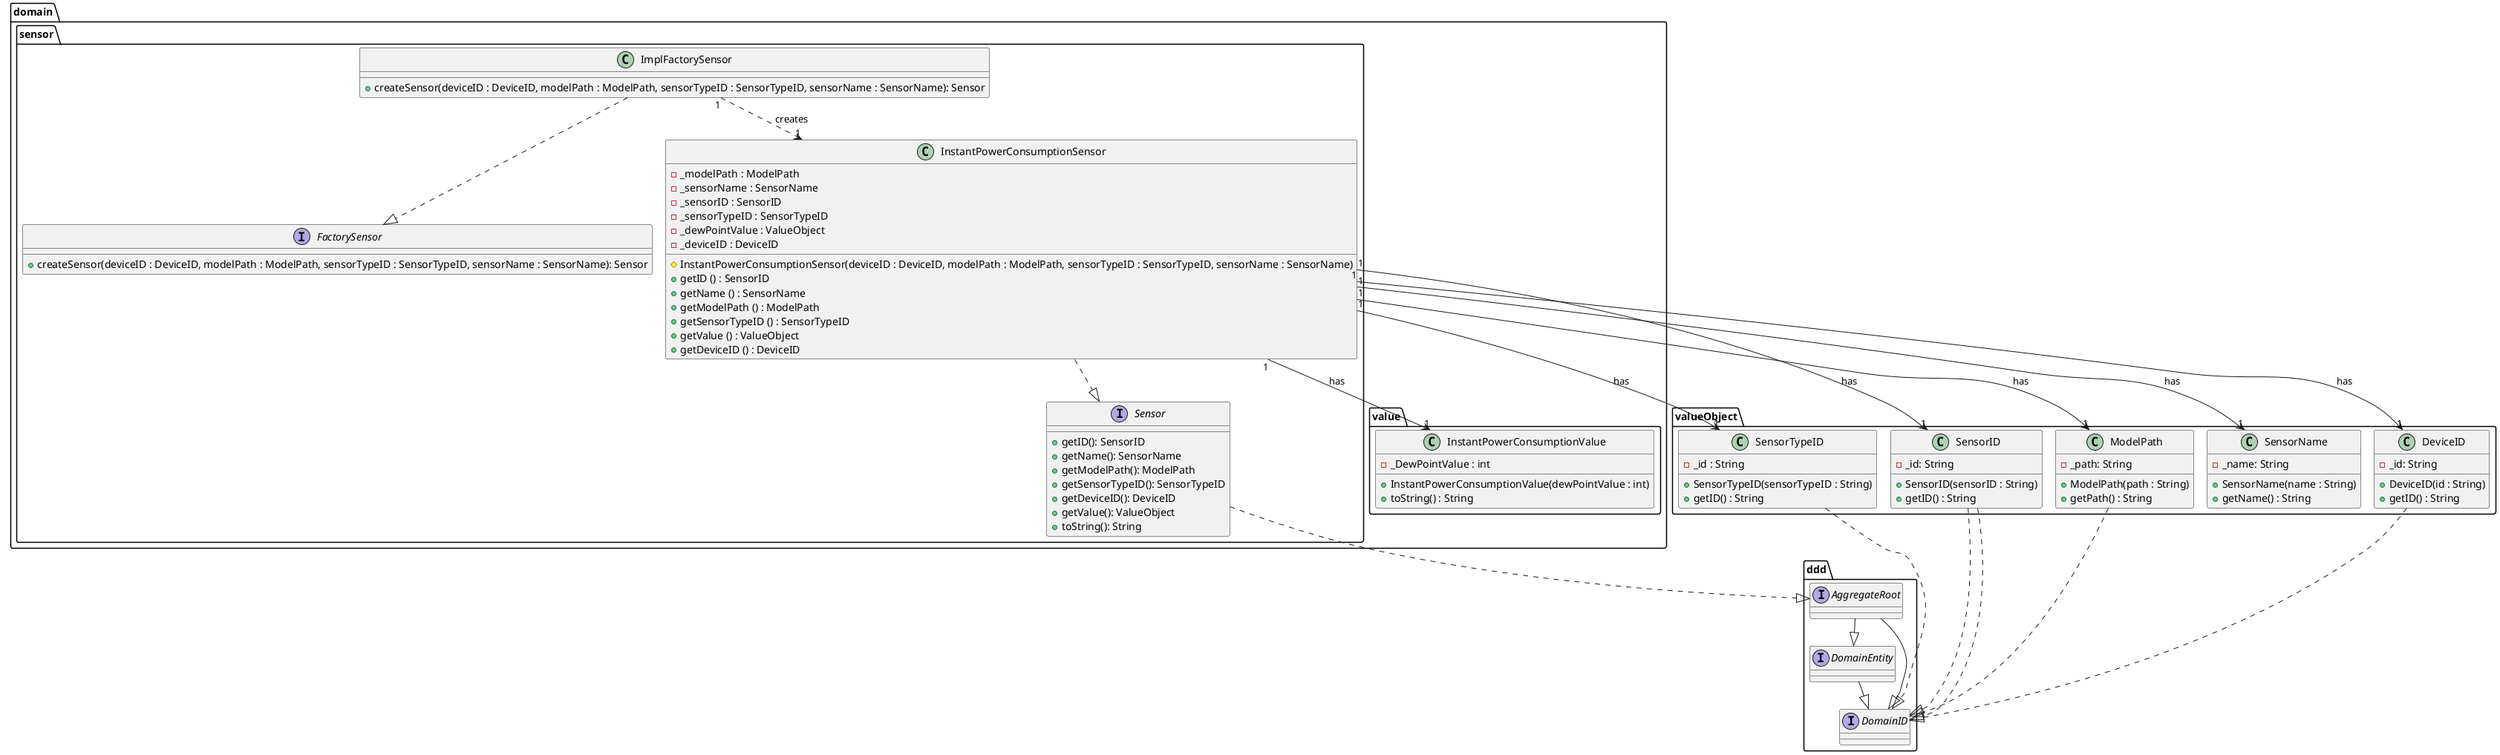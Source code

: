 @startuml
!pragma layout smetana

package domain.sensor {
    interface Sensor {
        + getID(): SensorID
        + getName(): SensorName
        + getModelPath(): ModelPath
        + getSensorTypeID(): SensorTypeID
        + getDeviceID(): DeviceID
        + getValue(): ValueObject
        + toString(): String
    }
    interface FactorySensor {
        + createSensor(deviceID : DeviceID, modelPath : ModelPath, sensorTypeID : SensorTypeID, sensorName : SensorName): Sensor
    }
    class ImplFactorySensor {
        + createSensor(deviceID : DeviceID, modelPath : ModelPath, sensorTypeID : SensorTypeID, sensorName : SensorName): Sensor
    }

    class InstantPowerConsumptionSensor {
        - _modelPath : ModelPath
        - _sensorName : SensorName
        - _sensorID : SensorID
        - _sensorTypeID : SensorTypeID
        - _dewPointValue : ValueObject
        - _deviceID : DeviceID

        # InstantPowerConsumptionSensor(deviceID : DeviceID, modelPath : ModelPath, sensorTypeID : SensorTypeID, sensorName : SensorName)
        + getID () : SensorID
        + getName () : SensorName
        + getModelPath () : ModelPath
        + getSensorTypeID () : SensorTypeID
        + getValue () : ValueObject
        + getDeviceID () : DeviceID
    }
}

package domain.value {
  class InstantPowerConsumptionValue {
    - _DewPointValue : int
    + InstantPowerConsumptionValue(dewPointValue : int)
    + toString() : String
  }
}

package valueObject {
    class SensorTypeID {
        - _id : String
        + SensorTypeID(sensorTypeID : String)
        + getID() : String
    }

       class SensorID {
            - _id: String
            + SensorID(sensorID : String)
            + getID() : String
       }

    class ModelPath {
        - _path: String
        + ModelPath(path : String)
        + getPath() : String
    }

    class SensorName {
        - _name: String
        + SensorName(name : String)
        + getName() : String
    }

    class DeviceID {
        - _id: String
        + DeviceID(id : String)
        + getID() : String
    }
}

package ddd {

  interface DomainEntity {
  }

  interface DomainID {
  }

  interface AggregateRoot {
  }
}

ImplFactorySensor ..|> FactorySensor
ImplFactorySensor "1" ..> "1" InstantPowerConsumptionSensor : creates

InstantPowerConsumptionSensor ..|> Sensor
InstantPowerConsumptionSensor "1" --> "1" InstantPowerConsumptionValue : has
InstantPowerConsumptionSensor "1" -->  "1" SensorTypeID : has
InstantPowerConsumptionSensor "1" -->  "1" SensorID : has
InstantPowerConsumptionSensor "1" -->  "1" DeviceID : has
InstantPowerConsumptionSensor "1" -->  "1" ModelPath : has
InstantPowerConsumptionSensor "1" -->  "1" SensorName : has

DomainEntity --|> DomainID
AggregateRoot --|> DomainEntity
AggregateRoot --|> DomainID

Sensor ..|> ddd.AggregateRoot

SensorTypeID ..|> ddd.DomainID
SensorID ..|> ddd.DomainID
SensorID ..|> ddd.DomainID
ModelPath ..|> ddd.DomainID
DeviceID ..|> ddd.DomainID

@enduml